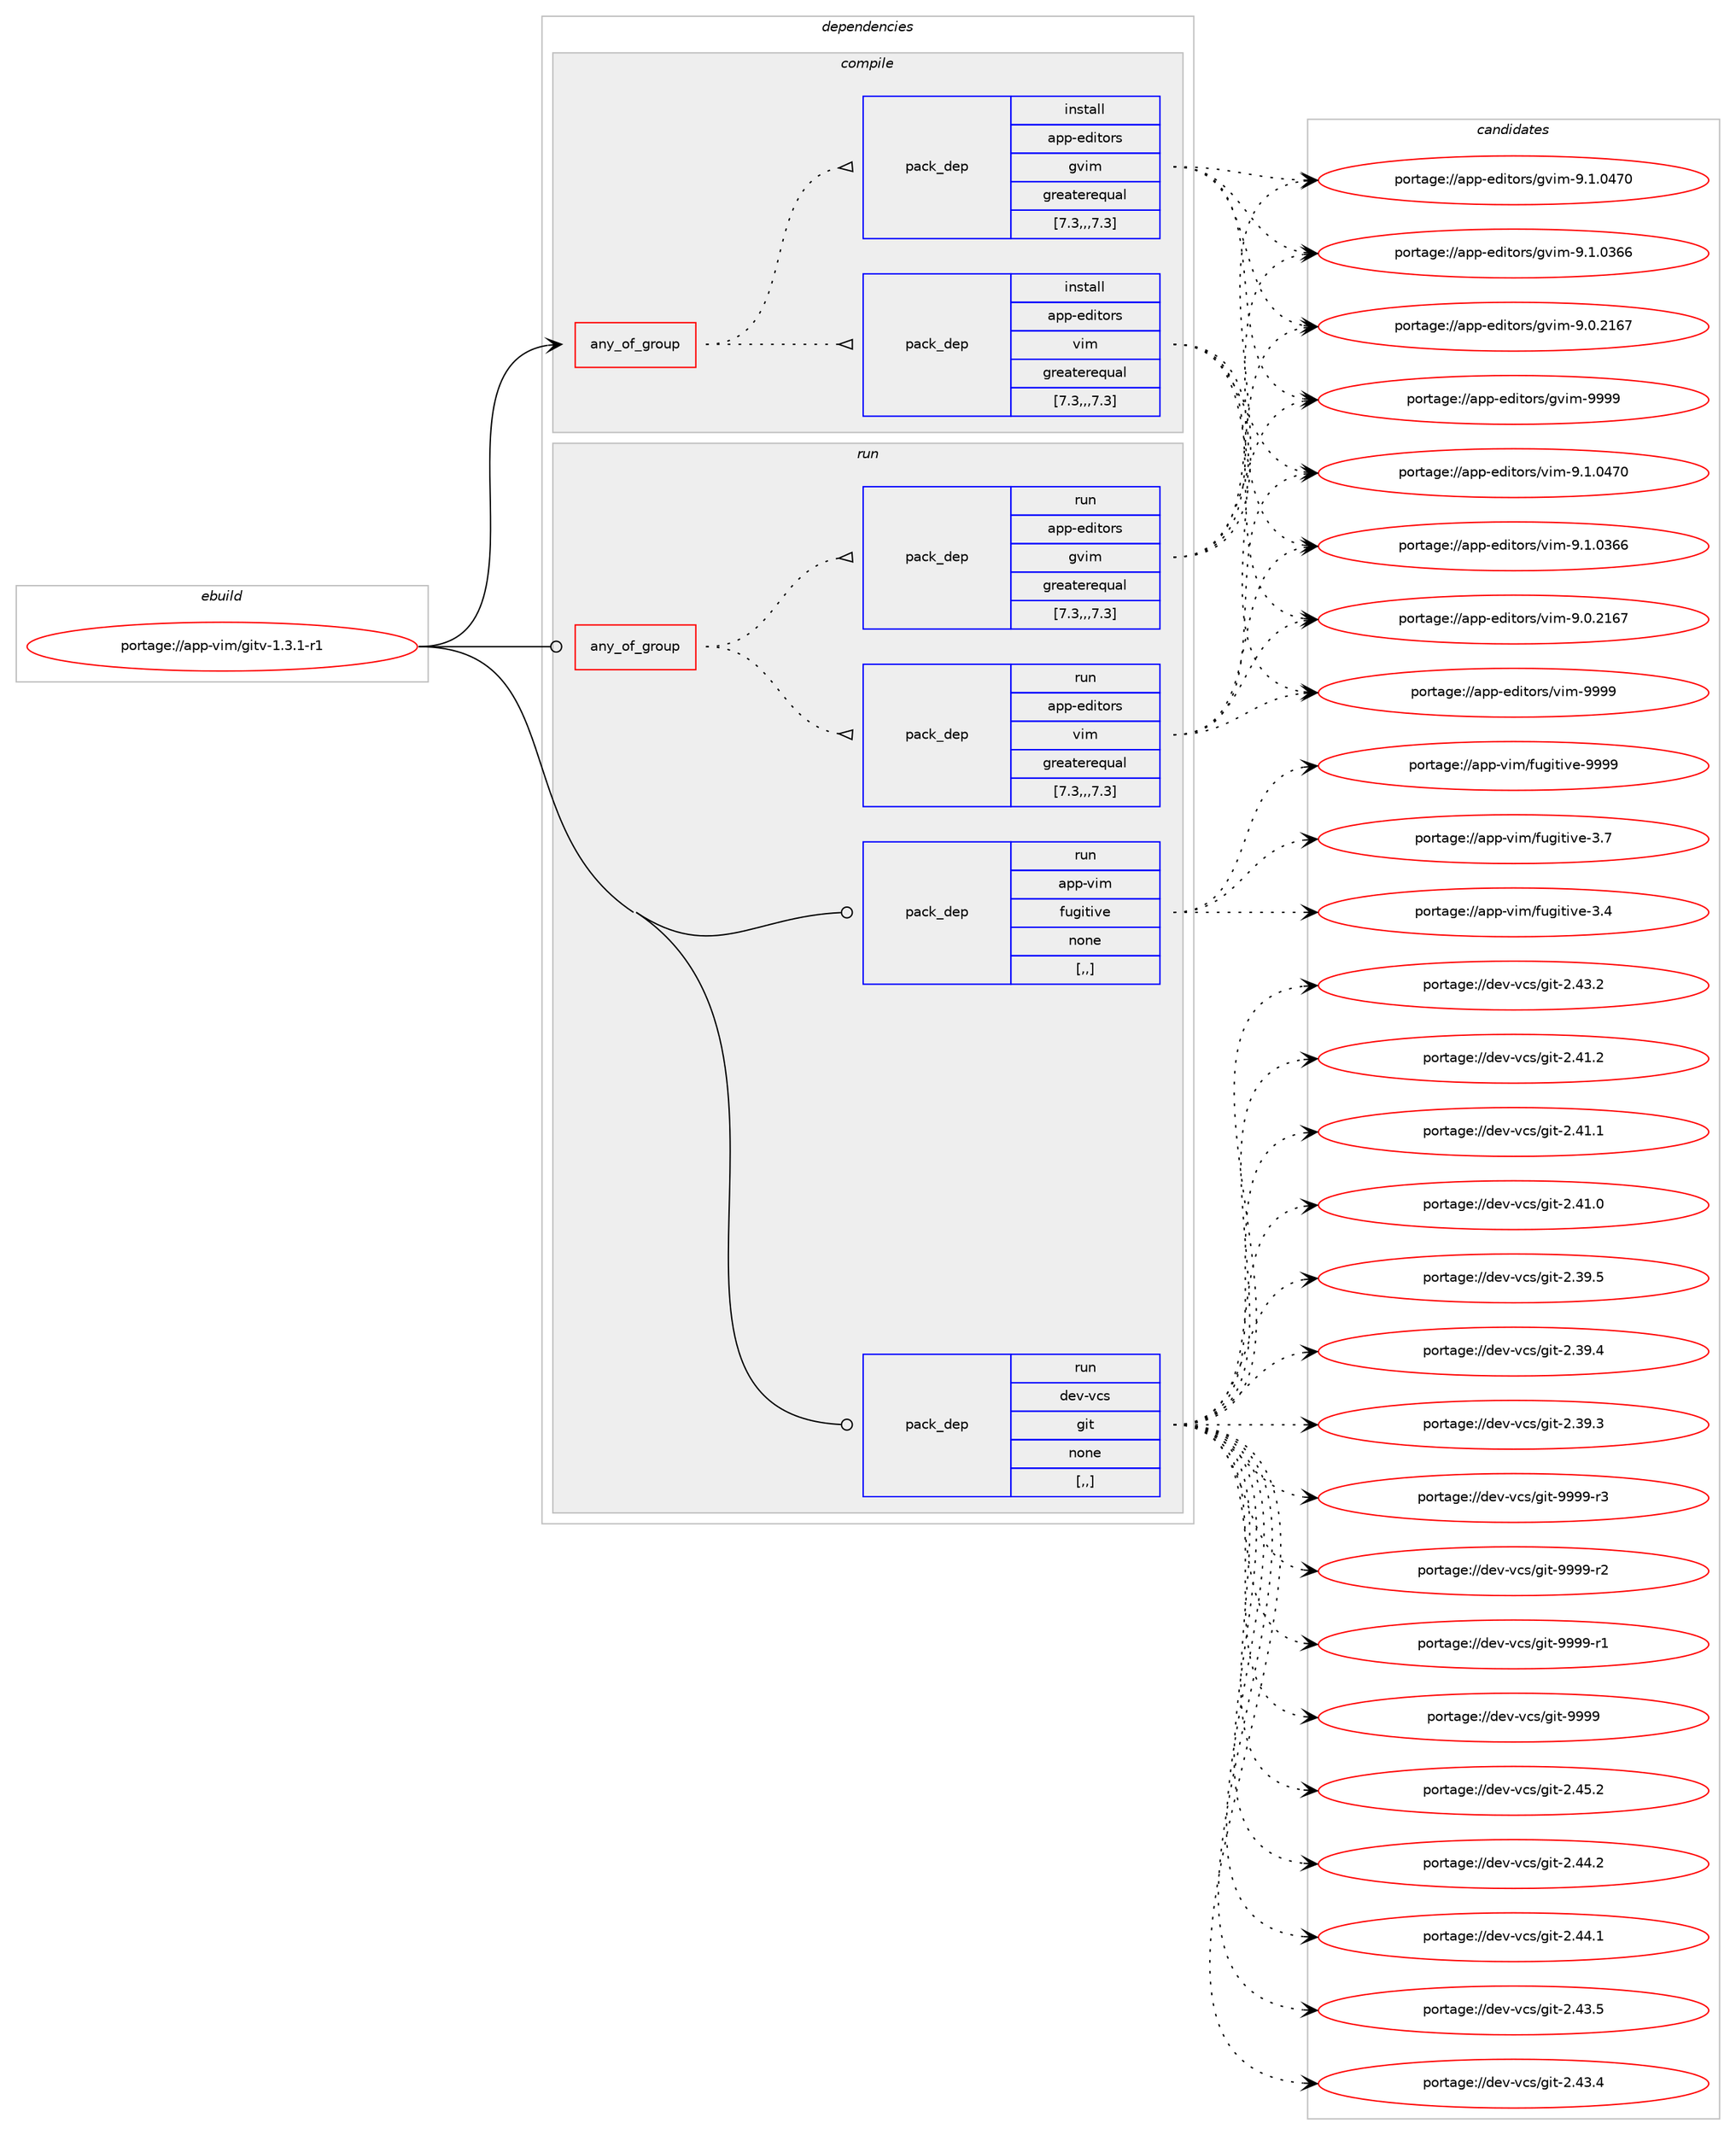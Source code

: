 digraph prolog {

# *************
# Graph options
# *************

newrank=true;
concentrate=true;
compound=true;
graph [rankdir=LR,fontname=Helvetica,fontsize=10,ranksep=1.5];#, ranksep=2.5, nodesep=0.2];
edge  [arrowhead=vee];
node  [fontname=Helvetica,fontsize=10];

# **********
# The ebuild
# **********

subgraph cluster_leftcol {
color=gray;
rank=same;
label=<<i>ebuild</i>>;
id [label="portage://app-vim/gitv-1.3.1-r1", color=red, width=4, href="../app-vim/gitv-1.3.1-r1.svg"];
}

# ****************
# The dependencies
# ****************

subgraph cluster_midcol {
color=gray;
label=<<i>dependencies</i>>;
subgraph cluster_compile {
fillcolor="#eeeeee";
style=filled;
label=<<i>compile</i>>;
subgraph any586 {
dependency61229 [label=<<TABLE BORDER="0" CELLBORDER="1" CELLSPACING="0" CELLPADDING="4"><TR><TD CELLPADDING="10">any_of_group</TD></TR></TABLE>>, shape=none, color=red];subgraph pack44284 {
dependency61230 [label=<<TABLE BORDER="0" CELLBORDER="1" CELLSPACING="0" CELLPADDING="4" WIDTH="220"><TR><TD ROWSPAN="6" CELLPADDING="30">pack_dep</TD></TR><TR><TD WIDTH="110">install</TD></TR><TR><TD>app-editors</TD></TR><TR><TD>vim</TD></TR><TR><TD>greaterequal</TD></TR><TR><TD>[7.3,,,7.3]</TD></TR></TABLE>>, shape=none, color=blue];
}
dependency61229:e -> dependency61230:w [weight=20,style="dotted",arrowhead="oinv"];
subgraph pack44285 {
dependency61231 [label=<<TABLE BORDER="0" CELLBORDER="1" CELLSPACING="0" CELLPADDING="4" WIDTH="220"><TR><TD ROWSPAN="6" CELLPADDING="30">pack_dep</TD></TR><TR><TD WIDTH="110">install</TD></TR><TR><TD>app-editors</TD></TR><TR><TD>gvim</TD></TR><TR><TD>greaterequal</TD></TR><TR><TD>[7.3,,,7.3]</TD></TR></TABLE>>, shape=none, color=blue];
}
dependency61229:e -> dependency61231:w [weight=20,style="dotted",arrowhead="oinv"];
}
id:e -> dependency61229:w [weight=20,style="solid",arrowhead="vee"];
}
subgraph cluster_compileandrun {
fillcolor="#eeeeee";
style=filled;
label=<<i>compile and run</i>>;
}
subgraph cluster_run {
fillcolor="#eeeeee";
style=filled;
label=<<i>run</i>>;
subgraph any587 {
dependency61232 [label=<<TABLE BORDER="0" CELLBORDER="1" CELLSPACING="0" CELLPADDING="4"><TR><TD CELLPADDING="10">any_of_group</TD></TR></TABLE>>, shape=none, color=red];subgraph pack44286 {
dependency61233 [label=<<TABLE BORDER="0" CELLBORDER="1" CELLSPACING="0" CELLPADDING="4" WIDTH="220"><TR><TD ROWSPAN="6" CELLPADDING="30">pack_dep</TD></TR><TR><TD WIDTH="110">run</TD></TR><TR><TD>app-editors</TD></TR><TR><TD>vim</TD></TR><TR><TD>greaterequal</TD></TR><TR><TD>[7.3,,,7.3]</TD></TR></TABLE>>, shape=none, color=blue];
}
dependency61232:e -> dependency61233:w [weight=20,style="dotted",arrowhead="oinv"];
subgraph pack44287 {
dependency61234 [label=<<TABLE BORDER="0" CELLBORDER="1" CELLSPACING="0" CELLPADDING="4" WIDTH="220"><TR><TD ROWSPAN="6" CELLPADDING="30">pack_dep</TD></TR><TR><TD WIDTH="110">run</TD></TR><TR><TD>app-editors</TD></TR><TR><TD>gvim</TD></TR><TR><TD>greaterequal</TD></TR><TR><TD>[7.3,,,7.3]</TD></TR></TABLE>>, shape=none, color=blue];
}
dependency61232:e -> dependency61234:w [weight=20,style="dotted",arrowhead="oinv"];
}
id:e -> dependency61232:w [weight=20,style="solid",arrowhead="odot"];
subgraph pack44288 {
dependency61235 [label=<<TABLE BORDER="0" CELLBORDER="1" CELLSPACING="0" CELLPADDING="4" WIDTH="220"><TR><TD ROWSPAN="6" CELLPADDING="30">pack_dep</TD></TR><TR><TD WIDTH="110">run</TD></TR><TR><TD>app-vim</TD></TR><TR><TD>fugitive</TD></TR><TR><TD>none</TD></TR><TR><TD>[,,]</TD></TR></TABLE>>, shape=none, color=blue];
}
id:e -> dependency61235:w [weight=20,style="solid",arrowhead="odot"];
subgraph pack44289 {
dependency61236 [label=<<TABLE BORDER="0" CELLBORDER="1" CELLSPACING="0" CELLPADDING="4" WIDTH="220"><TR><TD ROWSPAN="6" CELLPADDING="30">pack_dep</TD></TR><TR><TD WIDTH="110">run</TD></TR><TR><TD>dev-vcs</TD></TR><TR><TD>git</TD></TR><TR><TD>none</TD></TR><TR><TD>[,,]</TD></TR></TABLE>>, shape=none, color=blue];
}
id:e -> dependency61236:w [weight=20,style="solid",arrowhead="odot"];
}
}

# **************
# The candidates
# **************

subgraph cluster_choices {
rank=same;
color=gray;
label=<<i>candidates</i>>;

subgraph choice44284 {
color=black;
nodesep=1;
choice9711211245101100105116111114115471181051094557575757 [label="portage://app-editors/vim-9999", color=red, width=4,href="../app-editors/vim-9999.svg"];
choice971121124510110010511611111411547118105109455746494648525548 [label="portage://app-editors/vim-9.1.0470", color=red, width=4,href="../app-editors/vim-9.1.0470.svg"];
choice971121124510110010511611111411547118105109455746494648515454 [label="portage://app-editors/vim-9.1.0366", color=red, width=4,href="../app-editors/vim-9.1.0366.svg"];
choice971121124510110010511611111411547118105109455746484650495455 [label="portage://app-editors/vim-9.0.2167", color=red, width=4,href="../app-editors/vim-9.0.2167.svg"];
dependency61230:e -> choice9711211245101100105116111114115471181051094557575757:w [style=dotted,weight="100"];
dependency61230:e -> choice971121124510110010511611111411547118105109455746494648525548:w [style=dotted,weight="100"];
dependency61230:e -> choice971121124510110010511611111411547118105109455746494648515454:w [style=dotted,weight="100"];
dependency61230:e -> choice971121124510110010511611111411547118105109455746484650495455:w [style=dotted,weight="100"];
}
subgraph choice44285 {
color=black;
nodesep=1;
choice9711211245101100105116111114115471031181051094557575757 [label="portage://app-editors/gvim-9999", color=red, width=4,href="../app-editors/gvim-9999.svg"];
choice971121124510110010511611111411547103118105109455746494648525548 [label="portage://app-editors/gvim-9.1.0470", color=red, width=4,href="../app-editors/gvim-9.1.0470.svg"];
choice971121124510110010511611111411547103118105109455746494648515454 [label="portage://app-editors/gvim-9.1.0366", color=red, width=4,href="../app-editors/gvim-9.1.0366.svg"];
choice971121124510110010511611111411547103118105109455746484650495455 [label="portage://app-editors/gvim-9.0.2167", color=red, width=4,href="../app-editors/gvim-9.0.2167.svg"];
dependency61231:e -> choice9711211245101100105116111114115471031181051094557575757:w [style=dotted,weight="100"];
dependency61231:e -> choice971121124510110010511611111411547103118105109455746494648525548:w [style=dotted,weight="100"];
dependency61231:e -> choice971121124510110010511611111411547103118105109455746494648515454:w [style=dotted,weight="100"];
dependency61231:e -> choice971121124510110010511611111411547103118105109455746484650495455:w [style=dotted,weight="100"];
}
subgraph choice44286 {
color=black;
nodesep=1;
choice9711211245101100105116111114115471181051094557575757 [label="portage://app-editors/vim-9999", color=red, width=4,href="../app-editors/vim-9999.svg"];
choice971121124510110010511611111411547118105109455746494648525548 [label="portage://app-editors/vim-9.1.0470", color=red, width=4,href="../app-editors/vim-9.1.0470.svg"];
choice971121124510110010511611111411547118105109455746494648515454 [label="portage://app-editors/vim-9.1.0366", color=red, width=4,href="../app-editors/vim-9.1.0366.svg"];
choice971121124510110010511611111411547118105109455746484650495455 [label="portage://app-editors/vim-9.0.2167", color=red, width=4,href="../app-editors/vim-9.0.2167.svg"];
dependency61233:e -> choice9711211245101100105116111114115471181051094557575757:w [style=dotted,weight="100"];
dependency61233:e -> choice971121124510110010511611111411547118105109455746494648525548:w [style=dotted,weight="100"];
dependency61233:e -> choice971121124510110010511611111411547118105109455746494648515454:w [style=dotted,weight="100"];
dependency61233:e -> choice971121124510110010511611111411547118105109455746484650495455:w [style=dotted,weight="100"];
}
subgraph choice44287 {
color=black;
nodesep=1;
choice9711211245101100105116111114115471031181051094557575757 [label="portage://app-editors/gvim-9999", color=red, width=4,href="../app-editors/gvim-9999.svg"];
choice971121124510110010511611111411547103118105109455746494648525548 [label="portage://app-editors/gvim-9.1.0470", color=red, width=4,href="../app-editors/gvim-9.1.0470.svg"];
choice971121124510110010511611111411547103118105109455746494648515454 [label="portage://app-editors/gvim-9.1.0366", color=red, width=4,href="../app-editors/gvim-9.1.0366.svg"];
choice971121124510110010511611111411547103118105109455746484650495455 [label="portage://app-editors/gvim-9.0.2167", color=red, width=4,href="../app-editors/gvim-9.0.2167.svg"];
dependency61234:e -> choice9711211245101100105116111114115471031181051094557575757:w [style=dotted,weight="100"];
dependency61234:e -> choice971121124510110010511611111411547103118105109455746494648525548:w [style=dotted,weight="100"];
dependency61234:e -> choice971121124510110010511611111411547103118105109455746494648515454:w [style=dotted,weight="100"];
dependency61234:e -> choice971121124510110010511611111411547103118105109455746484650495455:w [style=dotted,weight="100"];
}
subgraph choice44288 {
color=black;
nodesep=1;
choice9711211245118105109471021171031051161051181014557575757 [label="portage://app-vim/fugitive-9999", color=red, width=4,href="../app-vim/fugitive-9999.svg"];
choice97112112451181051094710211710310511610511810145514655 [label="portage://app-vim/fugitive-3.7", color=red, width=4,href="../app-vim/fugitive-3.7.svg"];
choice97112112451181051094710211710310511610511810145514652 [label="portage://app-vim/fugitive-3.4", color=red, width=4,href="../app-vim/fugitive-3.4.svg"];
dependency61235:e -> choice9711211245118105109471021171031051161051181014557575757:w [style=dotted,weight="100"];
dependency61235:e -> choice97112112451181051094710211710310511610511810145514655:w [style=dotted,weight="100"];
dependency61235:e -> choice97112112451181051094710211710310511610511810145514652:w [style=dotted,weight="100"];
}
subgraph choice44289 {
color=black;
nodesep=1;
choice10010111845118991154710310511645575757574511451 [label="portage://dev-vcs/git-9999-r3", color=red, width=4,href="../dev-vcs/git-9999-r3.svg"];
choice10010111845118991154710310511645575757574511450 [label="portage://dev-vcs/git-9999-r2", color=red, width=4,href="../dev-vcs/git-9999-r2.svg"];
choice10010111845118991154710310511645575757574511449 [label="portage://dev-vcs/git-9999-r1", color=red, width=4,href="../dev-vcs/git-9999-r1.svg"];
choice1001011184511899115471031051164557575757 [label="portage://dev-vcs/git-9999", color=red, width=4,href="../dev-vcs/git-9999.svg"];
choice10010111845118991154710310511645504652534650 [label="portage://dev-vcs/git-2.45.2", color=red, width=4,href="../dev-vcs/git-2.45.2.svg"];
choice10010111845118991154710310511645504652524650 [label="portage://dev-vcs/git-2.44.2", color=red, width=4,href="../dev-vcs/git-2.44.2.svg"];
choice10010111845118991154710310511645504652524649 [label="portage://dev-vcs/git-2.44.1", color=red, width=4,href="../dev-vcs/git-2.44.1.svg"];
choice10010111845118991154710310511645504652514653 [label="portage://dev-vcs/git-2.43.5", color=red, width=4,href="../dev-vcs/git-2.43.5.svg"];
choice10010111845118991154710310511645504652514652 [label="portage://dev-vcs/git-2.43.4", color=red, width=4,href="../dev-vcs/git-2.43.4.svg"];
choice10010111845118991154710310511645504652514650 [label="portage://dev-vcs/git-2.43.2", color=red, width=4,href="../dev-vcs/git-2.43.2.svg"];
choice10010111845118991154710310511645504652494650 [label="portage://dev-vcs/git-2.41.2", color=red, width=4,href="../dev-vcs/git-2.41.2.svg"];
choice10010111845118991154710310511645504652494649 [label="portage://dev-vcs/git-2.41.1", color=red, width=4,href="../dev-vcs/git-2.41.1.svg"];
choice10010111845118991154710310511645504652494648 [label="portage://dev-vcs/git-2.41.0", color=red, width=4,href="../dev-vcs/git-2.41.0.svg"];
choice10010111845118991154710310511645504651574653 [label="portage://dev-vcs/git-2.39.5", color=red, width=4,href="../dev-vcs/git-2.39.5.svg"];
choice10010111845118991154710310511645504651574652 [label="portage://dev-vcs/git-2.39.4", color=red, width=4,href="../dev-vcs/git-2.39.4.svg"];
choice10010111845118991154710310511645504651574651 [label="portage://dev-vcs/git-2.39.3", color=red, width=4,href="../dev-vcs/git-2.39.3.svg"];
dependency61236:e -> choice10010111845118991154710310511645575757574511451:w [style=dotted,weight="100"];
dependency61236:e -> choice10010111845118991154710310511645575757574511450:w [style=dotted,weight="100"];
dependency61236:e -> choice10010111845118991154710310511645575757574511449:w [style=dotted,weight="100"];
dependency61236:e -> choice1001011184511899115471031051164557575757:w [style=dotted,weight="100"];
dependency61236:e -> choice10010111845118991154710310511645504652534650:w [style=dotted,weight="100"];
dependency61236:e -> choice10010111845118991154710310511645504652524650:w [style=dotted,weight="100"];
dependency61236:e -> choice10010111845118991154710310511645504652524649:w [style=dotted,weight="100"];
dependency61236:e -> choice10010111845118991154710310511645504652514653:w [style=dotted,weight="100"];
dependency61236:e -> choice10010111845118991154710310511645504652514652:w [style=dotted,weight="100"];
dependency61236:e -> choice10010111845118991154710310511645504652514650:w [style=dotted,weight="100"];
dependency61236:e -> choice10010111845118991154710310511645504652494650:w [style=dotted,weight="100"];
dependency61236:e -> choice10010111845118991154710310511645504652494649:w [style=dotted,weight="100"];
dependency61236:e -> choice10010111845118991154710310511645504652494648:w [style=dotted,weight="100"];
dependency61236:e -> choice10010111845118991154710310511645504651574653:w [style=dotted,weight="100"];
dependency61236:e -> choice10010111845118991154710310511645504651574652:w [style=dotted,weight="100"];
dependency61236:e -> choice10010111845118991154710310511645504651574651:w [style=dotted,weight="100"];
}
}

}
